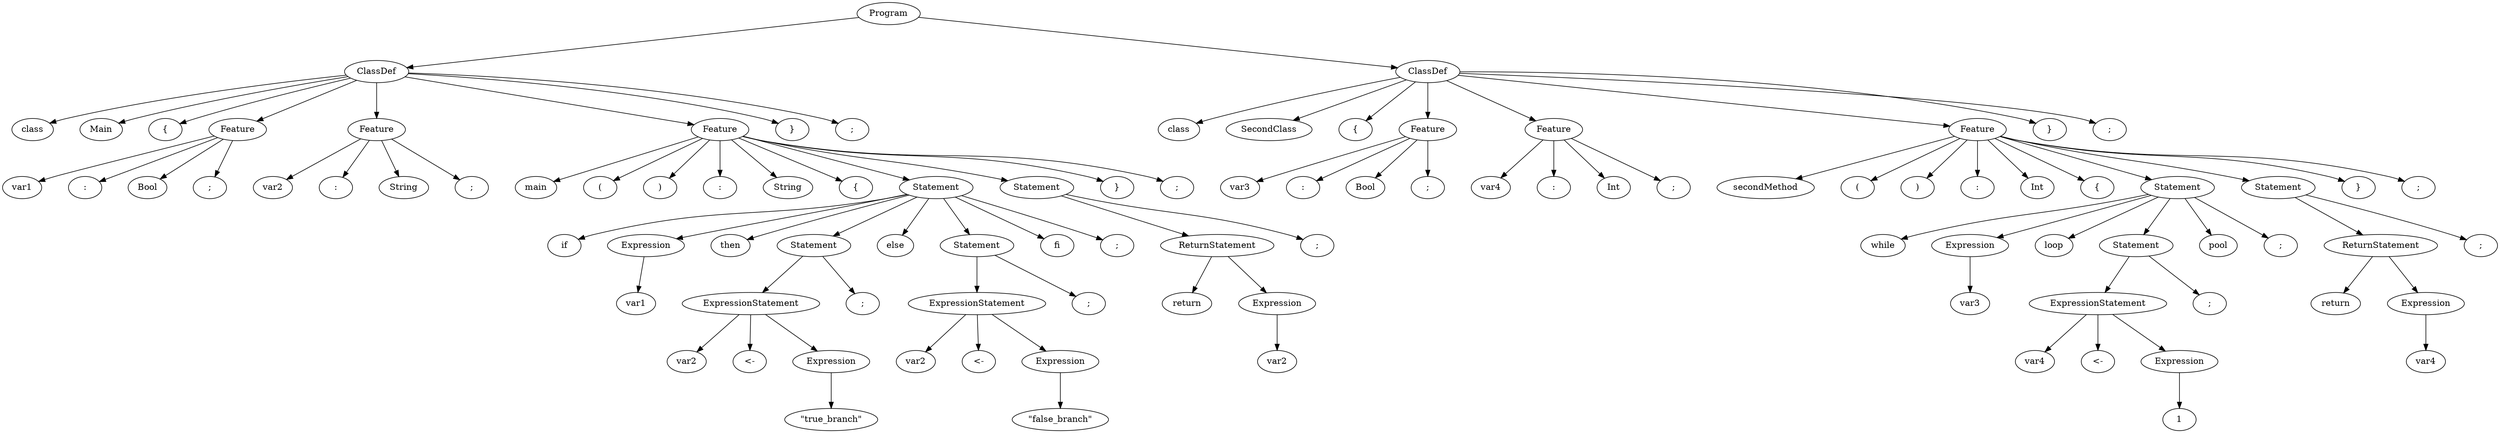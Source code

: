 digraph tree {
rankdir=TB;
nodesep=0.6;
ranksep=0.8;
    "Program_1615585162320" [label="Program"];
    "ClassDef_1615585162544" [label="ClassDef"];
    "class_1615585497024" [label="class"];
    "Main_1615585497280" [label="Main"];
    "{_1615585497984" [label="{"];
    "Feature_1615585162656" [label="Feature"];
    "var1_1615585498944" [label="var1"];
    ":_1615585499392" [label=":"];
    "Bool_1615585499584" [label="Bool"];
    ";_1615585499648" [label=";"];
    "Feature_1615585163104" [label="Feature"];
    "var2_1615585498816" [label="var2"];
    ":_1615585499968" [label=":"];
    "String_1615585500288" [label="String"];
    ";_1615585500736" [label=";"];
    "Feature_1615585163216" [label="Feature"];
    "main_1615585501056" [label="main"];
    "(_1615585501376" [label="("];
    ")_1615585501504" [label=")"];
    ":_1615585501568" [label=":"];
    "String_1615585501632" [label="String"];
    "{_1615585502336" [label="{"];
    "Statement_1615585163440" [label="Statement"];
    "if_1615585502720" [label="if"];
    "Expression_1615585163552" [label="Expression"];
    "var1_1615585502784" [label="var1"];
    "then_1615585507328" [label="then"];
    "Statement_1615585164224" [label="Statement"];
    "ExpressionStatement_1615585164336" [label="ExpressionStatement"];
    "var2_1615569569536" [label="var2"];
    "<-_1615585506048" [label="<-"];
    "Expression_1615585164448" [label="Expression"];
    "\\\"true_branch\\\"_1615585507456" [label="\"true_branch\""];
    ";_1615585508096" [label=";"];
    "else_1615585508160" [label="else"];
    "Statement_1615585164784" [label="Statement"];
    "ExpressionStatement_1615585164896" [label="ExpressionStatement"];
    "var2_1615585508224" [label="var2"];
    "<-_1615585508672" [label="<-"];
    "Expression_1615585165008" [label="Expression"];
    "\\\"false_branch\\\"_1615585508736" [label="\"false_branch\""];
    ";_1615585508608" [label=";"];
    "fi_1615585508992" [label="fi"];
    ";_1615585509248" [label=";"];
    "Statement_1615585165120" [label="Statement"];
    "ReturnStatement_1615690776640" [label="ReturnStatement"];
    "return_1615690744320" [label="return"];
    "Expression_1615690776752" [label="Expression"];
    "var2_1615690744640" [label="var2"];
    ";_1615690745024" [label=";"];
    "}_1615690745088" [label="}"];
    ";_1615585501312" [label=";"];
    "}_1615690745152" [label="}"];
    ";_1615690745216" [label=";"];
    "ClassDef_1615690776976" [label="ClassDef"];
    "class_1615690745408" [label="class"];
    "SecondClass_1615690745472" [label="SecondClass"];
    "{_1615690745536" [label="{"];
    "Feature_1615690777088" [label="Feature"];
    "var3_1615690745728" [label="var3"];
    ":_1615690745280" [label=":"];
    "Bool_1615690745792" [label="Bool"];
    ";_1615690745856" [label=";"];
    "Feature_1615690777200" [label="Feature"];
    "var4_1615690745664" [label="var4"];
    ":_1615690746112" [label=":"];
    "Int_1615690746240" [label="Int"];
    ";_1615690746368" [label=";"];
    "Feature_1615690777312" [label="Feature"];
    "secondMethod_1615690746496" [label="secondMethod"];
    "(_1615690746048" [label="("];
    ")_1615690746560" [label=")"];
    ":_1615690746624" [label=":"];
    "Int_1615690746688" [label="Int"];
    "{_1615690747456" [label="{"];
    "Statement_1615690777424" [label="Statement"];
    "while_1615690747584" [label="while"];
    "Expression_1615690777536" [label="Expression"];
    "var3_1615690748160" [label="var3"];
    "loop_1615690748224" [label="loop"];
    "Statement_1615690777872" [label="Statement"];
    "ExpressionStatement_1615690777984" [label="ExpressionStatement"];
    "var4_1615690748096" [label="var4"];
    "<-_1615690748800" [label="<-"];
    "Expression_1615690778096" [label="Expression"];
    "1_1615690748928" [label="1"];
    ";_1615690749568" [label=";"];
    "pool_1615690749632" [label="pool"];
    ";_1615690749760" [label=";"];
    "Statement_1615690778320" [label="Statement"];
    "ReturnStatement_1615690778432" [label="ReturnStatement"];
    "return_1615690749696" [label="return"];
    "Expression_1615690778544" [label="Expression"];
    "var4_1615690749952" [label="var4"];
    ";_1615690750016" [label=";"];
    "}_1615690750080" [label="}"];
    ";_1615690749888" [label=";"];
    "}_1615690750144" [label="}"];
    ";_1615690750208" [label=";"];
    "Program_1615585162320" -> "ClassDef_1615585162544";
    "Program_1615585162320" -> "ClassDef_1615690776976";
    "ClassDef_1615585162544" -> "class_1615585497024";
    "ClassDef_1615585162544" -> "Main_1615585497280";
    "ClassDef_1615585162544" -> "{_1615585497984";
    "ClassDef_1615585162544" -> "Feature_1615585162656";
    "ClassDef_1615585162544" -> "Feature_1615585163104";
    "ClassDef_1615585162544" -> "Feature_1615585163216";
    "ClassDef_1615585162544" -> "}_1615690745152";
    "ClassDef_1615585162544" -> ";_1615690745216";
    "Feature_1615585162656" -> "var1_1615585498944";
    "Feature_1615585162656" -> ":_1615585499392";
    "Feature_1615585162656" -> "Bool_1615585499584";
    "Feature_1615585162656" -> ";_1615585499648";
    "Feature_1615585163104" -> "var2_1615585498816";
    "Feature_1615585163104" -> ":_1615585499968";
    "Feature_1615585163104" -> "String_1615585500288";
    "Feature_1615585163104" -> ";_1615585500736";
    "Feature_1615585163216" -> "main_1615585501056";
    "Feature_1615585163216" -> "(_1615585501376";
    "Feature_1615585163216" -> ")_1615585501504";
    "Feature_1615585163216" -> ":_1615585501568";
    "Feature_1615585163216" -> "String_1615585501632";
    "Feature_1615585163216" -> "{_1615585502336";
    "Feature_1615585163216" -> "Statement_1615585163440";
    "Feature_1615585163216" -> "Statement_1615585165120";
    "Feature_1615585163216" -> "}_1615690745088";
    "Feature_1615585163216" -> ";_1615585501312";
    "Statement_1615585163440" -> "if_1615585502720";
    "Statement_1615585163440" -> "Expression_1615585163552";
    "Statement_1615585163440" -> "then_1615585507328";
    "Statement_1615585163440" -> "Statement_1615585164224";
    "Statement_1615585163440" -> "else_1615585508160";
    "Statement_1615585163440" -> "Statement_1615585164784";
    "Statement_1615585163440" -> "fi_1615585508992";
    "Statement_1615585163440" -> ";_1615585509248";
    "Expression_1615585163552" -> "var1_1615585502784";
    "Statement_1615585164224" -> "ExpressionStatement_1615585164336";
    "Statement_1615585164224" -> ";_1615585508096";
    "ExpressionStatement_1615585164336" -> "var2_1615569569536";
    "ExpressionStatement_1615585164336" -> "<-_1615585506048";
    "ExpressionStatement_1615585164336" -> "Expression_1615585164448";
    "Expression_1615585164448" -> "\\\"true_branch\\\"_1615585507456";
    "Statement_1615585164784" -> "ExpressionStatement_1615585164896";
    "Statement_1615585164784" -> ";_1615585508608";
    "ExpressionStatement_1615585164896" -> "var2_1615585508224";
    "ExpressionStatement_1615585164896" -> "<-_1615585508672";
    "ExpressionStatement_1615585164896" -> "Expression_1615585165008";
    "Expression_1615585165008" -> "\\\"false_branch\\\"_1615585508736";
    "Statement_1615585165120" -> "ReturnStatement_1615690776640";
    "Statement_1615585165120" -> ";_1615690745024";
    "ReturnStatement_1615690776640" -> "return_1615690744320";
    "ReturnStatement_1615690776640" -> "Expression_1615690776752";
    "Expression_1615690776752" -> "var2_1615690744640";
    "ClassDef_1615690776976" -> "class_1615690745408";
    "ClassDef_1615690776976" -> "SecondClass_1615690745472";
    "ClassDef_1615690776976" -> "{_1615690745536";
    "ClassDef_1615690776976" -> "Feature_1615690777088";
    "ClassDef_1615690776976" -> "Feature_1615690777200";
    "ClassDef_1615690776976" -> "Feature_1615690777312";
    "ClassDef_1615690776976" -> "}_1615690750144";
    "ClassDef_1615690776976" -> ";_1615690750208";
    "Feature_1615690777088" -> "var3_1615690745728";
    "Feature_1615690777088" -> ":_1615690745280";
    "Feature_1615690777088" -> "Bool_1615690745792";
    "Feature_1615690777088" -> ";_1615690745856";
    "Feature_1615690777200" -> "var4_1615690745664";
    "Feature_1615690777200" -> ":_1615690746112";
    "Feature_1615690777200" -> "Int_1615690746240";
    "Feature_1615690777200" -> ";_1615690746368";
    "Feature_1615690777312" -> "secondMethod_1615690746496";
    "Feature_1615690777312" -> "(_1615690746048";
    "Feature_1615690777312" -> ")_1615690746560";
    "Feature_1615690777312" -> ":_1615690746624";
    "Feature_1615690777312" -> "Int_1615690746688";
    "Feature_1615690777312" -> "{_1615690747456";
    "Feature_1615690777312" -> "Statement_1615690777424";
    "Feature_1615690777312" -> "Statement_1615690778320";
    "Feature_1615690777312" -> "}_1615690750080";
    "Feature_1615690777312" -> ";_1615690749888";
    "Statement_1615690777424" -> "while_1615690747584";
    "Statement_1615690777424" -> "Expression_1615690777536";
    "Statement_1615690777424" -> "loop_1615690748224";
    "Statement_1615690777424" -> "Statement_1615690777872";
    "Statement_1615690777424" -> "pool_1615690749632";
    "Statement_1615690777424" -> ";_1615690749760";
    "Expression_1615690777536" -> "var3_1615690748160";
    "Statement_1615690777872" -> "ExpressionStatement_1615690777984";
    "Statement_1615690777872" -> ";_1615690749568";
    "ExpressionStatement_1615690777984" -> "var4_1615690748096";
    "ExpressionStatement_1615690777984" -> "<-_1615690748800";
    "ExpressionStatement_1615690777984" -> "Expression_1615690778096";
    "Expression_1615690778096" -> "1_1615690748928";
    "Statement_1615690778320" -> "ReturnStatement_1615690778432";
    "Statement_1615690778320" -> ";_1615690750016";
    "ReturnStatement_1615690778432" -> "return_1615690749696";
    "ReturnStatement_1615690778432" -> "Expression_1615690778544";
    "Expression_1615690778544" -> "var4_1615690749952";
}

